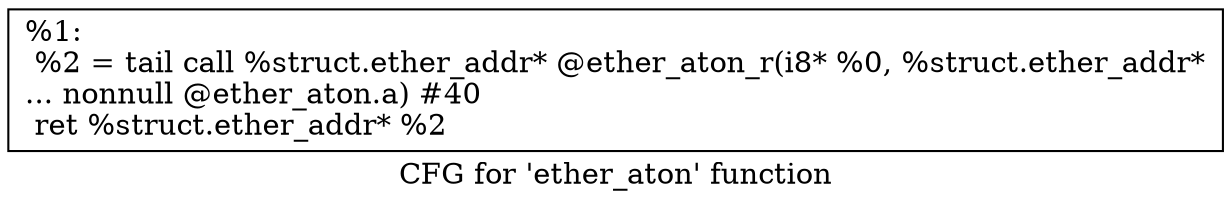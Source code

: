 digraph "CFG for 'ether_aton' function" {
	label="CFG for 'ether_aton' function";

	Node0x1c72a00 [shape=record,label="{%1:\l  %2 = tail call %struct.ether_addr* @ether_aton_r(i8* %0, %struct.ether_addr*\l... nonnull @ether_aton.a) #40\l  ret %struct.ether_addr* %2\l}"];
}

